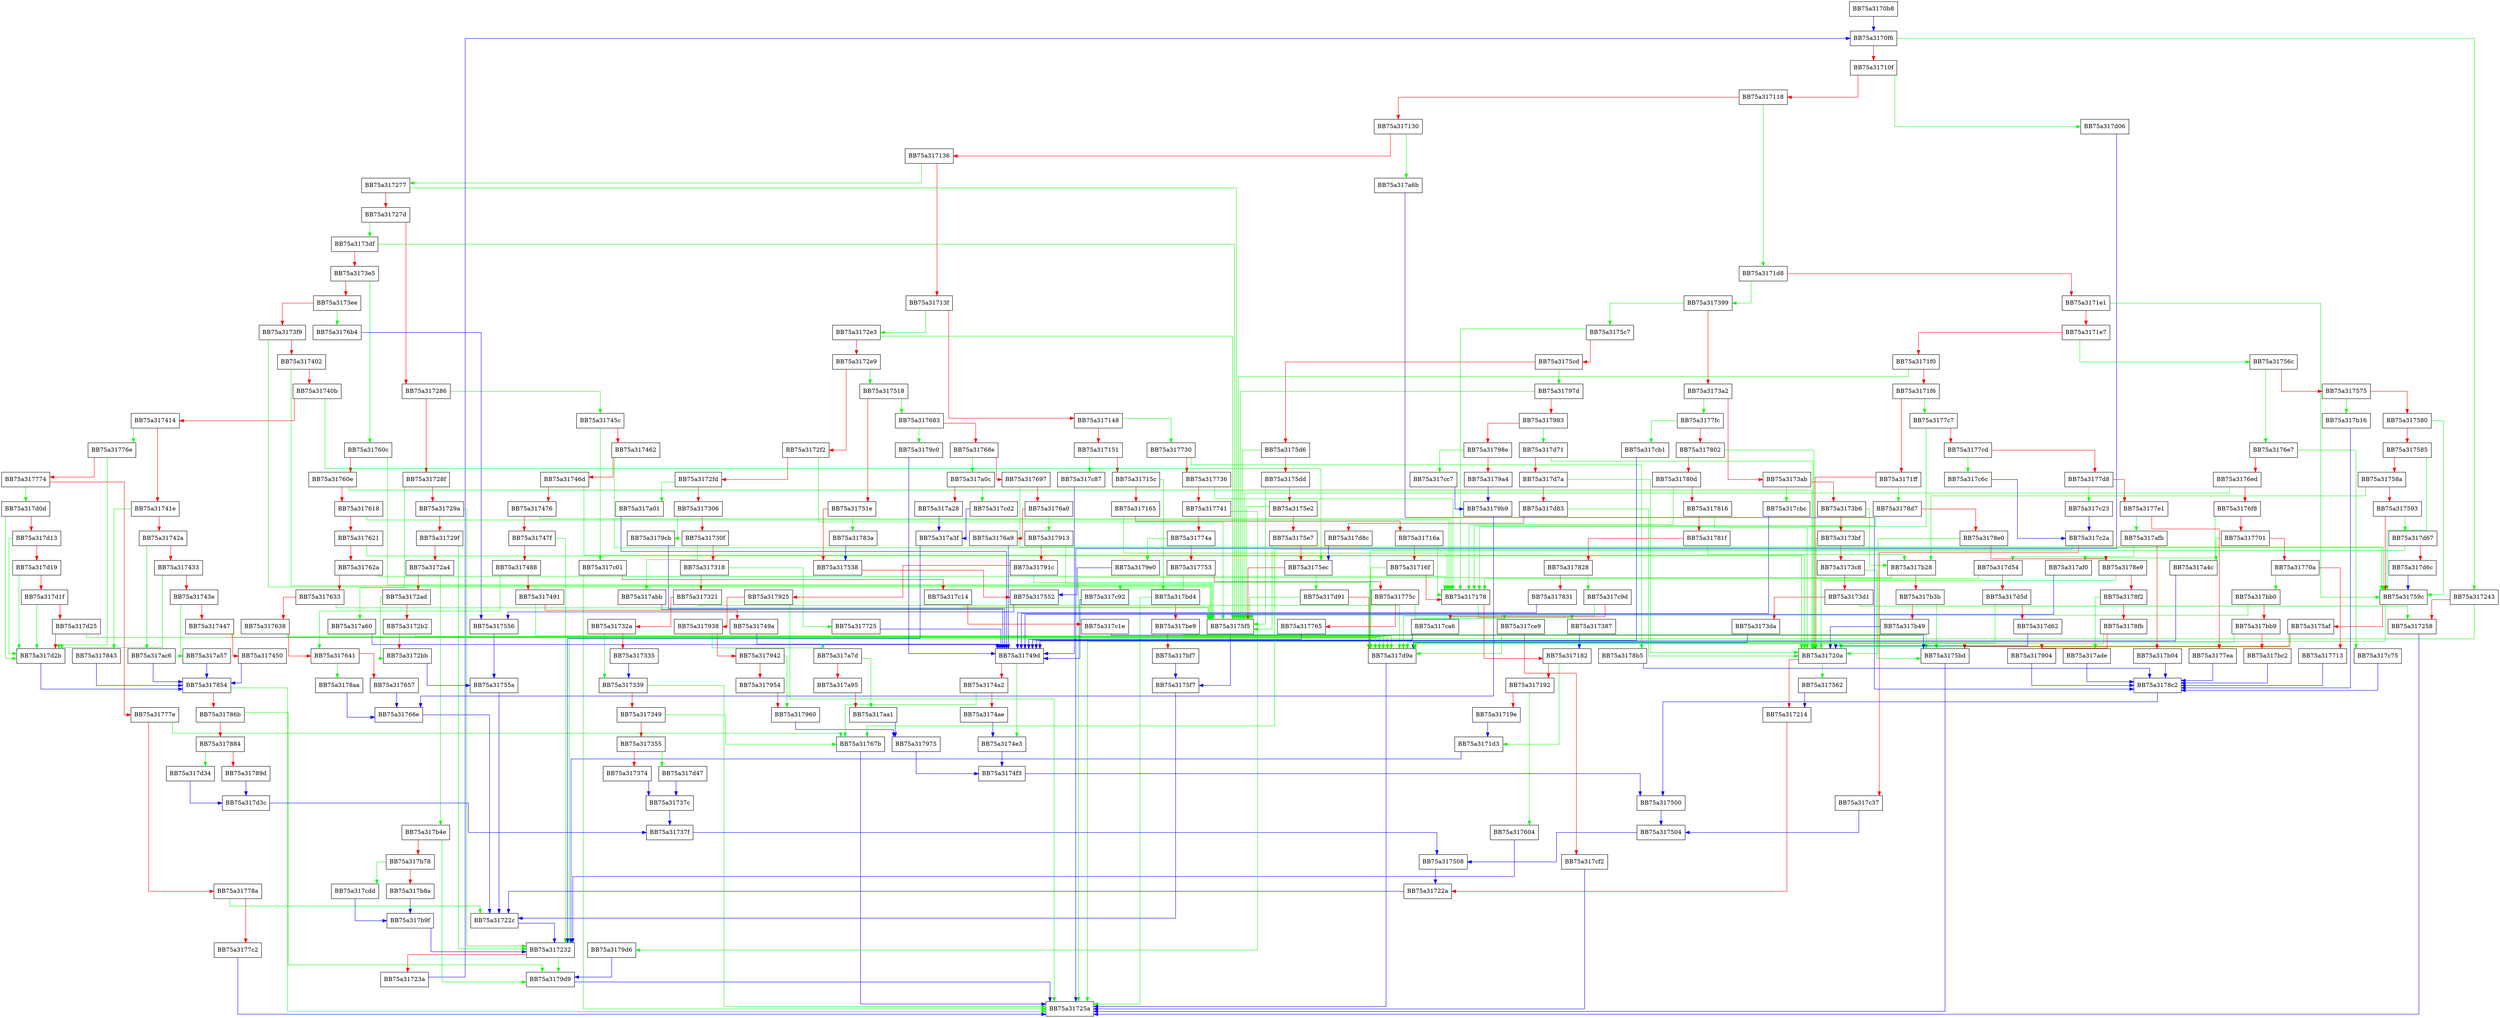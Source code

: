 digraph parse_table {
  node [shape="box"];
  graph [splines=ortho];
  BB75a3170b8 -> BB75a3170f6 [color="blue"];
  BB75a3170f6 -> BB75a317243 [color="green"];
  BB75a3170f6 -> BB75a31710f [color="red"];
  BB75a31710f -> BB75a317d06 [color="green"];
  BB75a31710f -> BB75a317118 [color="red"];
  BB75a317118 -> BB75a3171d8 [color="green"];
  BB75a317118 -> BB75a317130 [color="red"];
  BB75a317130 -> BB75a317a6b [color="green"];
  BB75a317130 -> BB75a317136 [color="red"];
  BB75a317136 -> BB75a317277 [color="green"];
  BB75a317136 -> BB75a31713f [color="red"];
  BB75a31713f -> BB75a3172e3 [color="green"];
  BB75a31713f -> BB75a317148 [color="red"];
  BB75a317148 -> BB75a317730 [color="green"];
  BB75a317148 -> BB75a317151 [color="red"];
  BB75a317151 -> BB75a317c87 [color="green"];
  BB75a317151 -> BB75a31715c [color="red"];
  BB75a31715c -> BB75a317bd4 [color="green"];
  BB75a31715c -> BB75a317165 [color="red"];
  BB75a317165 -> BB75a317178 [color="green"];
  BB75a317165 -> BB75a31716a [color="red"];
  BB75a31716a -> BB75a317178 [color="green"];
  BB75a31716a -> BB75a31716f [color="red"];
  BB75a31716f -> BB75a317d9a [color="green"];
  BB75a31716f -> BB75a317178 [color="red"];
  BB75a317178 -> BB75a317387 [color="green"];
  BB75a317178 -> BB75a317182 [color="red"];
  BB75a317182 -> BB75a3171d3 [color="green"];
  BB75a317182 -> BB75a317192 [color="red"];
  BB75a317192 -> BB75a317604 [color="green"];
  BB75a317192 -> BB75a31719e [color="red"];
  BB75a31719e -> BB75a3171d3 [color="blue"];
  BB75a3171d3 -> BB75a317232 [color="blue"];
  BB75a3171d8 -> BB75a317399 [color="green"];
  BB75a3171d8 -> BB75a3171e1 [color="red"];
  BB75a3171e1 -> BB75a31759c [color="green"];
  BB75a3171e1 -> BB75a3171e7 [color="red"];
  BB75a3171e7 -> BB75a31756c [color="green"];
  BB75a3171e7 -> BB75a3171f0 [color="red"];
  BB75a3171f0 -> BB75a3175f5 [color="green"];
  BB75a3171f0 -> BB75a3171f6 [color="red"];
  BB75a3171f6 -> BB75a3177c7 [color="green"];
  BB75a3171f6 -> BB75a3171ff [color="red"];
  BB75a3171ff -> BB75a3178d7 [color="green"];
  BB75a3171ff -> BB75a31720a [color="red"];
  BB75a31720a -> BB75a317562 [color="green"];
  BB75a31720a -> BB75a317214 [color="red"];
  BB75a317214 -> BB75a31722a [color="red"];
  BB75a31722a -> BB75a31722c [color="blue"];
  BB75a31722c -> BB75a317232 [color="blue"];
  BB75a317232 -> BB75a3179d9 [color="green"];
  BB75a317232 -> BB75a31723a [color="red"];
  BB75a31723a -> BB75a3170f6 [color="blue"];
  BB75a317243 -> BB75a317232 [color="green"];
  BB75a317243 -> BB75a317258 [color="red"];
  BB75a317258 -> BB75a31725a [color="blue"];
  BB75a317277 -> BB75a3175f5 [color="green"];
  BB75a317277 -> BB75a31727d [color="red"];
  BB75a31727d -> BB75a3173df [color="green"];
  BB75a31727d -> BB75a317286 [color="red"];
  BB75a317286 -> BB75a31745c [color="green"];
  BB75a317286 -> BB75a31728f [color="red"];
  BB75a31728f -> BB75a317a60 [color="green"];
  BB75a31728f -> BB75a31729a [color="red"];
  BB75a31729a -> BB75a317232 [color="green"];
  BB75a31729a -> BB75a31729f [color="red"];
  BB75a31729f -> BB75a317232 [color="green"];
  BB75a31729f -> BB75a3172a4 [color="red"];
  BB75a3172a4 -> BB75a317b4e [color="green"];
  BB75a3172a4 -> BB75a3172ad [color="red"];
  BB75a3172ad -> BB75a3172bb [color="green"];
  BB75a3172ad -> BB75a3172b2 [color="red"];
  BB75a3172b2 -> BB75a317d9a [color="green"];
  BB75a3172b2 -> BB75a3172bb [color="red"];
  BB75a3172bb -> BB75a31755a [color="blue"];
  BB75a3172e3 -> BB75a3175f5 [color="green"];
  BB75a3172e3 -> BB75a3172e9 [color="red"];
  BB75a3172e9 -> BB75a317518 [color="green"];
  BB75a3172e9 -> BB75a3172f2 [color="red"];
  BB75a3172f2 -> BB75a3175f5 [color="green"];
  BB75a3172f2 -> BB75a3172fd [color="red"];
  BB75a3172fd -> BB75a317a01 [color="green"];
  BB75a3172fd -> BB75a317306 [color="red"];
  BB75a317306 -> BB75a3179cb [color="green"];
  BB75a317306 -> BB75a31730f [color="red"];
  BB75a31730f -> BB75a317abb [color="green"];
  BB75a31730f -> BB75a317318 [color="red"];
  BB75a317318 -> BB75a317725 [color="green"];
  BB75a317318 -> BB75a317321 [color="red"];
  BB75a317321 -> BB75a317d9a [color="green"];
  BB75a317321 -> BB75a31732a [color="red"];
  BB75a31732a -> BB75a317339 [color="green"];
  BB75a31732a -> BB75a317335 [color="red"];
  BB75a317335 -> BB75a317339 [color="blue"];
  BB75a317339 -> BB75a31725a [color="green"];
  BB75a317339 -> BB75a317349 [color="red"];
  BB75a317349 -> BB75a31767b [color="green"];
  BB75a317349 -> BB75a317355 [color="red"];
  BB75a317355 -> BB75a317d47 [color="green"];
  BB75a317355 -> BB75a317374 [color="red"];
  BB75a317374 -> BB75a31737c [color="blue"];
  BB75a31737c -> BB75a31737f [color="blue"];
  BB75a31737f -> BB75a317508 [color="blue"];
  BB75a317387 -> BB75a317182 [color="blue"];
  BB75a317399 -> BB75a3175c7 [color="green"];
  BB75a317399 -> BB75a3173a2 [color="red"];
  BB75a3173a2 -> BB75a3177fc [color="green"];
  BB75a3173a2 -> BB75a3173ab [color="red"];
  BB75a3173ab -> BB75a317cbc [color="green"];
  BB75a3173ab -> BB75a3173b6 [color="red"];
  BB75a3173b6 -> BB75a317b28 [color="green"];
  BB75a3173b6 -> BB75a3173bf [color="red"];
  BB75a3173bf -> BB75a31720a [color="green"];
  BB75a3173bf -> BB75a3173c8 [color="red"];
  BB75a3173c8 -> BB75a3175bd [color="green"];
  BB75a3173c8 -> BB75a3173d1 [color="red"];
  BB75a3173d1 -> BB75a317258 [color="green"];
  BB75a3173d1 -> BB75a3173da [color="red"];
  BB75a3173da -> BB75a317d9a [color="blue"];
  BB75a3173df -> BB75a3175f5 [color="green"];
  BB75a3173df -> BB75a3173e5 [color="red"];
  BB75a3173e5 -> BB75a31760c [color="green"];
  BB75a3173e5 -> BB75a3173ee [color="red"];
  BB75a3173ee -> BB75a3176b4 [color="green"];
  BB75a3173ee -> BB75a3173f9 [color="red"];
  BB75a3173f9 -> BB75a3175f5 [color="green"];
  BB75a3173f9 -> BB75a317402 [color="red"];
  BB75a317402 -> BB75a3175f5 [color="green"];
  BB75a317402 -> BB75a31740b [color="red"];
  BB75a31740b -> BB75a3175ec [color="green"];
  BB75a31740b -> BB75a317414 [color="red"];
  BB75a317414 -> BB75a31776e [color="green"];
  BB75a317414 -> BB75a31741e [color="red"];
  BB75a31741e -> BB75a317843 [color="green"];
  BB75a31741e -> BB75a31742a [color="red"];
  BB75a31742a -> BB75a317ac6 [color="green"];
  BB75a31742a -> BB75a317433 [color="red"];
  BB75a317433 -> BB75a317d2b [color="green"];
  BB75a317433 -> BB75a31743e [color="red"];
  BB75a31743e -> BB75a317a57 [color="green"];
  BB75a31743e -> BB75a317447 [color="red"];
  BB75a317447 -> BB75a317d9a [color="green"];
  BB75a317447 -> BB75a317450 [color="red"];
  BB75a317450 -> BB75a317854 [color="blue"];
  BB75a31745c -> BB75a317c01 [color="green"];
  BB75a31745c -> BB75a317462 [color="red"];
  BB75a317462 -> BB75a31759c [color="green"];
  BB75a317462 -> BB75a31746d [color="red"];
  BB75a31746d -> BB75a31720a [color="green"];
  BB75a31746d -> BB75a317476 [color="red"];
  BB75a317476 -> BB75a317178 [color="green"];
  BB75a317476 -> BB75a31747f [color="red"];
  BB75a31747f -> BB75a317232 [color="green"];
  BB75a31747f -> BB75a317488 [color="red"];
  BB75a317488 -> BB75a317641 [color="green"];
  BB75a317488 -> BB75a317491 [color="red"];
  BB75a317491 -> BB75a317d9a [color="green"];
  BB75a317491 -> BB75a31749a [color="red"];
  BB75a31749a -> BB75a31749d [color="blue"];
  BB75a31749d -> BB75a3174e3 [color="green"];
  BB75a31749d -> BB75a3174a2 [color="red"];
  BB75a3174a2 -> BB75a31767b [color="green"];
  BB75a3174a2 -> BB75a3174ae [color="red"];
  BB75a3174ae -> BB75a3174e3 [color="blue"];
  BB75a3174e3 -> BB75a3174f3 [color="blue"];
  BB75a3174f3 -> BB75a317500 [color="blue"];
  BB75a317500 -> BB75a317504 [color="blue"];
  BB75a317504 -> BB75a317508 [color="blue"];
  BB75a317508 -> BB75a31722a [color="blue"];
  BB75a317518 -> BB75a317683 [color="green"];
  BB75a317518 -> BB75a31751e [color="red"];
  BB75a31751e -> BB75a31783a [color="green"];
  BB75a31751e -> BB75a317538 [color="red"];
  BB75a317538 -> BB75a317552 [color="red"];
  BB75a317552 -> BB75a317556 [color="blue"];
  BB75a317556 -> BB75a31755a [color="blue"];
  BB75a31755a -> BB75a31722c [color="blue"];
  BB75a317562 -> BB75a317214 [color="blue"];
  BB75a31756c -> BB75a3176e7 [color="green"];
  BB75a31756c -> BB75a317575 [color="red"];
  BB75a317575 -> BB75a317b16 [color="green"];
  BB75a317575 -> BB75a317580 [color="red"];
  BB75a317580 -> BB75a31759c [color="green"];
  BB75a317580 -> BB75a317585 [color="red"];
  BB75a317585 -> BB75a31759c [color="green"];
  BB75a317585 -> BB75a31758a [color="red"];
  BB75a31758a -> BB75a317b28 [color="green"];
  BB75a31758a -> BB75a317593 [color="red"];
  BB75a317593 -> BB75a317d67 [color="green"];
  BB75a317593 -> BB75a31759c [color="red"];
  BB75a31759c -> BB75a31725a [color="green"];
  BB75a31759c -> BB75a3175af [color="red"];
  BB75a3175af -> BB75a31720a [color="green"];
  BB75a3175af -> BB75a3175bd [color="red"];
  BB75a3175bd -> BB75a31725a [color="blue"];
  BB75a3175c7 -> BB75a317178 [color="green"];
  BB75a3175c7 -> BB75a3175cd [color="red"];
  BB75a3175cd -> BB75a31797d [color="green"];
  BB75a3175cd -> BB75a3175d6 [color="red"];
  BB75a3175d6 -> BB75a3175f5 [color="green"];
  BB75a3175d6 -> BB75a3175dd [color="red"];
  BB75a3175dd -> BB75a3175f5 [color="green"];
  BB75a3175dd -> BB75a3175e2 [color="red"];
  BB75a3175e2 -> BB75a3175f5 [color="green"];
  BB75a3175e2 -> BB75a3175e7 [color="red"];
  BB75a3175e7 -> BB75a3175f5 [color="green"];
  BB75a3175e7 -> BB75a3175ec [color="red"];
  BB75a3175ec -> BB75a317d91 [color="green"];
  BB75a3175ec -> BB75a3175f5 [color="red"];
  BB75a3175f5 -> BB75a3175f7 [color="blue"];
  BB75a3175f7 -> BB75a31722c [color="blue"];
  BB75a317604 -> BB75a317232 [color="blue"];
  BB75a31760c -> BB75a3175f5 [color="green"];
  BB75a31760c -> BB75a31760e [color="red"];
  BB75a31760e -> BB75a31720a [color="green"];
  BB75a31760e -> BB75a317618 [color="red"];
  BB75a317618 -> BB75a317178 [color="green"];
  BB75a317618 -> BB75a317621 [color="red"];
  BB75a317621 -> BB75a31720a [color="green"];
  BB75a317621 -> BB75a31762a [color="red"];
  BB75a31762a -> BB75a317178 [color="green"];
  BB75a31762a -> BB75a317633 [color="red"];
  BB75a317633 -> BB75a3175f5 [color="green"];
  BB75a317633 -> BB75a317638 [color="red"];
  BB75a317638 -> BB75a317d9a [color="green"];
  BB75a317638 -> BB75a317641 [color="red"];
  BB75a317641 -> BB75a3178aa [color="green"];
  BB75a317641 -> BB75a317657 [color="red"];
  BB75a317657 -> BB75a31766e [color="blue"];
  BB75a31766e -> BB75a31722c [color="blue"];
  BB75a31767b -> BB75a31725a [color="blue"];
  BB75a317683 -> BB75a3179c0 [color="green"];
  BB75a317683 -> BB75a31768e [color="red"];
  BB75a31768e -> BB75a317a0c [color="green"];
  BB75a31768e -> BB75a317697 [color="red"];
  BB75a317697 -> BB75a31759c [color="green"];
  BB75a317697 -> BB75a3176a0 [color="red"];
  BB75a3176a0 -> BB75a317913 [color="green"];
  BB75a3176a0 -> BB75a3176a9 [color="red"];
  BB75a3176a9 -> BB75a31749d [color="blue"];
  BB75a3176b4 -> BB75a317556 [color="blue"];
  BB75a3176e7 -> BB75a317c75 [color="green"];
  BB75a3176e7 -> BB75a3176ed [color="red"];
  BB75a3176ed -> BB75a3175f5 [color="green"];
  BB75a3176ed -> BB75a3176f8 [color="red"];
  BB75a3176f8 -> BB75a317af0 [color="green"];
  BB75a3176f8 -> BB75a317701 [color="red"];
  BB75a317701 -> BB75a317a4c [color="green"];
  BB75a317701 -> BB75a31770a [color="red"];
  BB75a31770a -> BB75a317bb0 [color="green"];
  BB75a31770a -> BB75a317713 [color="red"];
  BB75a317713 -> BB75a3178c2 [color="blue"];
  BB75a317725 -> BB75a31749d [color="blue"];
  BB75a317730 -> BB75a3178b5 [color="green"];
  BB75a317730 -> BB75a317736 [color="red"];
  BB75a317736 -> BB75a317178 [color="green"];
  BB75a317736 -> BB75a317741 [color="red"];
  BB75a317741 -> BB75a3179d6 [color="green"];
  BB75a317741 -> BB75a31774a [color="red"];
  BB75a31774a -> BB75a3179e0 [color="green"];
  BB75a31774a -> BB75a317753 [color="red"];
  BB75a317753 -> BB75a317c92 [color="green"];
  BB75a317753 -> BB75a31775c [color="red"];
  BB75a31775c -> BB75a317ce9 [color="green"];
  BB75a31775c -> BB75a317765 [color="red"];
  BB75a317765 -> BB75a31749d [color="blue"];
  BB75a31776e -> BB75a317d2b [color="green"];
  BB75a31776e -> BB75a317774 [color="red"];
  BB75a317774 -> BB75a317d0d [color="green"];
  BB75a317774 -> BB75a31777e [color="red"];
  BB75a31777e -> BB75a31767b [color="green"];
  BB75a31777e -> BB75a31778a [color="red"];
  BB75a31778a -> BB75a31722c [color="green"];
  BB75a31778a -> BB75a3177c2 [color="red"];
  BB75a3177c2 -> BB75a31725a [color="blue"];
  BB75a3177c7 -> BB75a317178 [color="green"];
  BB75a3177c7 -> BB75a3177cd [color="red"];
  BB75a3177cd -> BB75a317c6c [color="green"];
  BB75a3177cd -> BB75a3177d8 [color="red"];
  BB75a3177d8 -> BB75a317c23 [color="green"];
  BB75a3177d8 -> BB75a3177e1 [color="red"];
  BB75a3177e1 -> BB75a317afb [color="green"];
  BB75a3177e1 -> BB75a3177ea [color="red"];
  BB75a3177ea -> BB75a3178c2 [color="blue"];
  BB75a3177fc -> BB75a317cb1 [color="green"];
  BB75a3177fc -> BB75a317802 [color="red"];
  BB75a317802 -> BB75a31720a [color="green"];
  BB75a317802 -> BB75a31780d [color="red"];
  BB75a31780d -> BB75a317178 [color="green"];
  BB75a31780d -> BB75a317816 [color="red"];
  BB75a317816 -> BB75a31720a [color="green"];
  BB75a317816 -> BB75a31781f [color="red"];
  BB75a31781f -> BB75a317b28 [color="green"];
  BB75a31781f -> BB75a317828 [color="red"];
  BB75a317828 -> BB75a317c9d [color="green"];
  BB75a317828 -> BB75a317831 [color="red"];
  BB75a317831 -> BB75a31749d [color="blue"];
  BB75a31783a -> BB75a317538 [color="blue"];
  BB75a317843 -> BB75a317854 [color="blue"];
  BB75a317854 -> BB75a31725a [color="green"];
  BB75a317854 -> BB75a31786b [color="red"];
  BB75a31786b -> BB75a3179d9 [color="green"];
  BB75a31786b -> BB75a317884 [color="red"];
  BB75a317884 -> BB75a317d34 [color="green"];
  BB75a317884 -> BB75a31789d [color="red"];
  BB75a31789d -> BB75a317d3c [color="blue"];
  BB75a3178aa -> BB75a31766e [color="blue"];
  BB75a3178b5 -> BB75a3178c2 [color="blue"];
  BB75a3178c2 -> BB75a317500 [color="blue"];
  BB75a3178d7 -> BB75a317178 [color="green"];
  BB75a3178d7 -> BB75a3178e0 [color="red"];
  BB75a3178e0 -> BB75a31720a [color="green"];
  BB75a3178e0 -> BB75a3178e9 [color="red"];
  BB75a3178e9 -> BB75a31720a [color="green"];
  BB75a3178e9 -> BB75a3178f2 [color="red"];
  BB75a3178f2 -> BB75a317ade [color="green"];
  BB75a3178f2 -> BB75a3178fb [color="red"];
  BB75a3178fb -> BB75a317d9a [color="green"];
  BB75a3178fb -> BB75a317904 [color="red"];
  BB75a317904 -> BB75a3178c2 [color="blue"];
  BB75a317913 -> BB75a3175f5 [color="green"];
  BB75a317913 -> BB75a31791c [color="red"];
  BB75a31791c -> BB75a317d9a [color="green"];
  BB75a31791c -> BB75a317925 [color="red"];
  BB75a317925 -> BB75a31725a [color="green"];
  BB75a317925 -> BB75a317938 [color="red"];
  BB75a317938 -> BB75a317a7d [color="green"];
  BB75a317938 -> BB75a317942 [color="red"];
  BB75a317942 -> BB75a317960 [color="green"];
  BB75a317942 -> BB75a317954 [color="red"];
  BB75a317954 -> BB75a317960 [color="red"];
  BB75a317960 -> BB75a317975 [color="blue"];
  BB75a317975 -> BB75a3174f3 [color="blue"];
  BB75a31797d -> BB75a3175f5 [color="green"];
  BB75a31797d -> BB75a317983 [color="red"];
  BB75a317983 -> BB75a317d71 [color="green"];
  BB75a317983 -> BB75a31798e [color="red"];
  BB75a31798e -> BB75a317cc7 [color="green"];
  BB75a31798e -> BB75a3179a4 [color="red"];
  BB75a3179a4 -> BB75a3179b9 [color="blue"];
  BB75a3179b9 -> BB75a31766e [color="blue"];
  BB75a3179c0 -> BB75a31749d [color="blue"];
  BB75a3179cb -> BB75a31749d [color="blue"];
  BB75a3179d6 -> BB75a3179d9 [color="blue"];
  BB75a3179d9 -> BB75a31725a [color="blue"];
  BB75a3179e0 -> BB75a317552 [color="blue"];
  BB75a317a01 -> BB75a31749d [color="blue"];
  BB75a317a0c -> BB75a317cd2 [color="green"];
  BB75a317a0c -> BB75a317a28 [color="red"];
  BB75a317a28 -> BB75a317a3f [color="blue"];
  BB75a317a3f -> BB75a317232 [color="blue"];
  BB75a317a4c -> BB75a31749d [color="blue"];
  BB75a317a57 -> BB75a317854 [color="blue"];
  BB75a317a60 -> BB75a31749d [color="blue"];
  BB75a317a6b -> BB75a3178c2 [color="blue"];
  BB75a317a7d -> BB75a317aa1 [color="green"];
  BB75a317a7d -> BB75a317a95 [color="red"];
  BB75a317a95 -> BB75a317aa1 [color="red"];
  BB75a317aa1 -> BB75a317975 [color="blue"];
  BB75a317abb -> BB75a31749d [color="blue"];
  BB75a317ac6 -> BB75a317854 [color="blue"];
  BB75a317ade -> BB75a3178c2 [color="blue"];
  BB75a317af0 -> BB75a31749d [color="blue"];
  BB75a317afb -> BB75a317d54 [color="green"];
  BB75a317afb -> BB75a317b04 [color="red"];
  BB75a317b04 -> BB75a3178c2 [color="blue"];
  BB75a317b16 -> BB75a3178c2 [color="blue"];
  BB75a317b28 -> BB75a31725a [color="green"];
  BB75a317b28 -> BB75a317b3b [color="red"];
  BB75a317b3b -> BB75a3175bd [color="green"];
  BB75a317b3b -> BB75a317b49 [color="red"];
  BB75a317b49 -> BB75a31720a [color="blue"];
  BB75a317b4e -> BB75a3179d9 [color="green"];
  BB75a317b4e -> BB75a317b78 [color="red"];
  BB75a317b78 -> BB75a317cdd [color="green"];
  BB75a317b78 -> BB75a317b8a [color="red"];
  BB75a317b8a -> BB75a317b9f [color="blue"];
  BB75a317b9f -> BB75a317232 [color="blue"];
  BB75a317bb0 -> BB75a3175f5 [color="green"];
  BB75a317bb0 -> BB75a317bb9 [color="red"];
  BB75a317bb9 -> BB75a317d9a [color="green"];
  BB75a317bb9 -> BB75a317bc2 [color="red"];
  BB75a317bc2 -> BB75a3178c2 [color="blue"];
  BB75a317bd4 -> BB75a31725a [color="green"];
  BB75a317bd4 -> BB75a317be9 [color="red"];
  BB75a317be9 -> BB75a3175bd [color="green"];
  BB75a317be9 -> BB75a317bf7 [color="red"];
  BB75a317bf7 -> BB75a3175f7 [color="blue"];
  BB75a317c01 -> BB75a31725a [color="green"];
  BB75a317c01 -> BB75a317c14 [color="red"];
  BB75a317c14 -> BB75a3175f5 [color="green"];
  BB75a317c14 -> BB75a317c1e [color="red"];
  BB75a317c1e -> BB75a3175bd [color="blue"];
  BB75a317c23 -> BB75a317c2a [color="blue"];
  BB75a317c2a -> BB75a31767b [color="green"];
  BB75a317c2a -> BB75a317c37 [color="red"];
  BB75a317c37 -> BB75a317504 [color="blue"];
  BB75a317c6c -> BB75a317c2a [color="blue"];
  BB75a317c75 -> BB75a3178c2 [color="blue"];
  BB75a317c87 -> BB75a31749d [color="blue"];
  BB75a317c92 -> BB75a31749d [color="blue"];
  BB75a317c9d -> BB75a317d9a [color="green"];
  BB75a317c9d -> BB75a317ca6 [color="red"];
  BB75a317ca6 -> BB75a31749d [color="blue"];
  BB75a317cb1 -> BB75a31749d [color="blue"];
  BB75a317cbc -> BB75a31749d [color="blue"];
  BB75a317cc7 -> BB75a3179b9 [color="blue"];
  BB75a317cd2 -> BB75a317a3f [color="blue"];
  BB75a317cdd -> BB75a317b9f [color="blue"];
  BB75a317ce9 -> BB75a317d9a [color="green"];
  BB75a317ce9 -> BB75a317cf2 [color="red"];
  BB75a317cf2 -> BB75a31725a [color="blue"];
  BB75a317d06 -> BB75a31725a [color="blue"];
  BB75a317d0d -> BB75a317d2b [color="green"];
  BB75a317d0d -> BB75a317d13 [color="red"];
  BB75a317d13 -> BB75a317d2b [color="green"];
  BB75a317d13 -> BB75a317d19 [color="red"];
  BB75a317d19 -> BB75a317d2b [color="green"];
  BB75a317d19 -> BB75a317d1f [color="red"];
  BB75a317d1f -> BB75a317d2b [color="green"];
  BB75a317d1f -> BB75a317d25 [color="red"];
  BB75a317d25 -> BB75a317d9a [color="green"];
  BB75a317d25 -> BB75a317d2b [color="red"];
  BB75a317d2b -> BB75a317854 [color="blue"];
  BB75a317d34 -> BB75a317d3c [color="blue"];
  BB75a317d3c -> BB75a31737f [color="blue"];
  BB75a317d47 -> BB75a31737c [color="blue"];
  BB75a317d54 -> BB75a317178 [color="green"];
  BB75a317d54 -> BB75a317d5d [color="red"];
  BB75a317d5d -> BB75a317d9a [color="green"];
  BB75a317d5d -> BB75a317d62 [color="red"];
  BB75a317d62 -> BB75a31720a [color="blue"];
  BB75a317d67 -> BB75a317d9a [color="green"];
  BB75a317d67 -> BB75a317d6c [color="red"];
  BB75a317d6c -> BB75a31759c [color="blue"];
  BB75a317d71 -> BB75a31720a [color="green"];
  BB75a317d71 -> BB75a317d7a [color="red"];
  BB75a317d7a -> BB75a31720a [color="green"];
  BB75a317d7a -> BB75a317d83 [color="red"];
  BB75a317d83 -> BB75a31720a [color="green"];
  BB75a317d83 -> BB75a317d8c [color="red"];
  BB75a317d8c -> BB75a3175ec [color="blue"];
  BB75a317d91 -> BB75a3175f5 [color="green"];
  BB75a317d91 -> BB75a317d9a [color="red"];
  BB75a317d9a -> BB75a31725a [color="blue"];
}